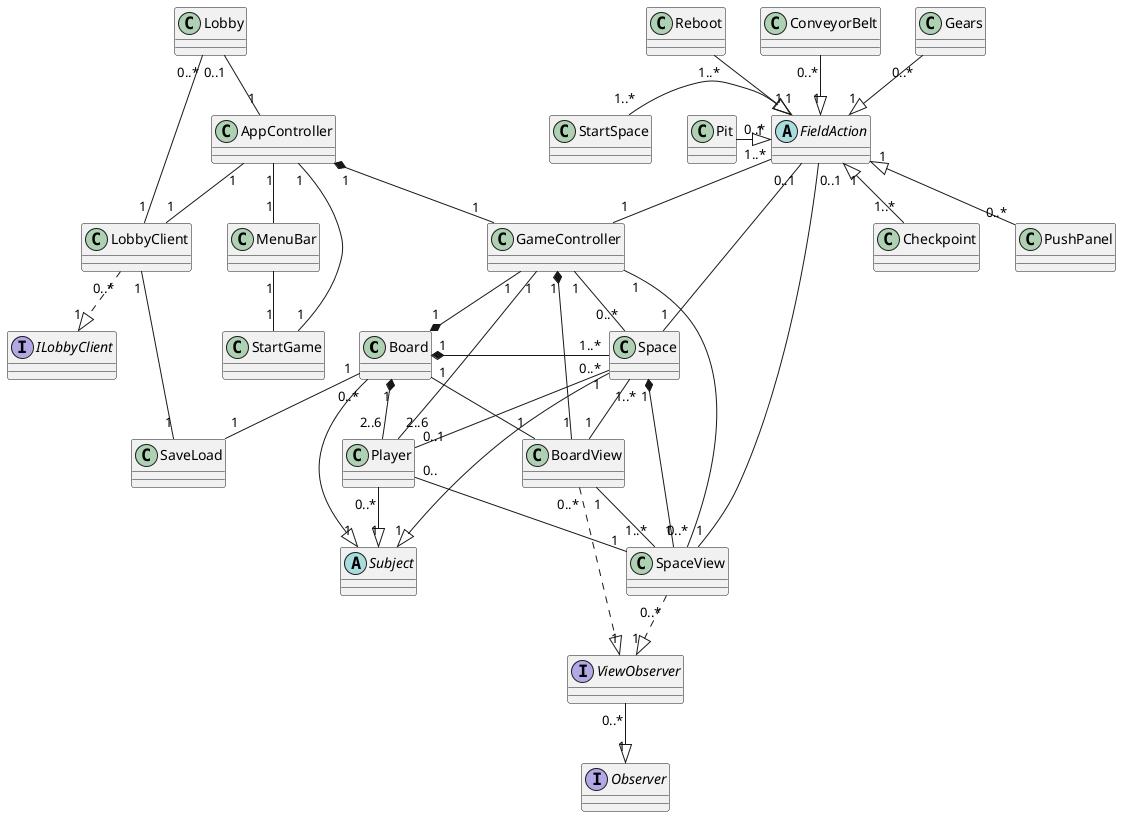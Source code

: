 @startuml
'https://plantuml.com/class-diagram

class Board
class Player
class Space
class GameController
class AppController
interface ViewObserver
class LobbyClient
class SaveLoad
class BoardView
class SpaceView
class MenuBar
class StartGame
abstract class FieldAction
interface Observer
abstract class Subject
class Reboot
class StartSpace
class ConveyorBelt
class Pit
class Gears
class Checkpoint
class PushPanel
class Lobby
interface ILobbyClient


AppController"1" - "1"StartGame
AppController"1" *-- "1"GameController
AppController"1" --  "1"LobbyClient
GameController"1"  --* "1"Board
GameController"1" *--  "1"BoardView
BoardView"0..*"  ..|>  "1"ViewObserver
SpaceView"0..*" ..|> "1"ViewObserver
AppController"1" -- "1"MenuBar
Board"1" -- "1"BoardView
LobbyClient"1"-- "1"SaveLoad
Board"1" -- "1"SaveLoad
ViewObserver"0..*" --|> "1"Observer
Reboot"1..*" --|> "1"FieldAction
StartSpace"1..*" -|> "1"FieldAction
ConveyorBelt"0..*" --|> "1"FieldAction
Pit "0..*" -|> "1"FieldAction
Gears "0..*" --|> "1"FieldAction
FieldAction"1" <|-- "1..*" Checkpoint
FieldAction"1" <|-- "0..*"PushPanel
LobbyClient"0..*" ..|> "1"ILobbyClient
Lobby"0..*" -- "1"LobbyClient
Lobby"0..1" -- "1"AppController
Board"0..*" --|> "1"Subject
Player"0..*" --|> "1"Subject
Space"0..*" --|> "1"Subject
Board"1" *- "1..*"Space
Space"1" - "0..1"Player
Player"0.." -- "1"SpaceView
Space"1" *-- "1"SpaceView
Space"1..*" -- "1"BoardView
GameController"1" -- "0..*"Space
GameController"1" -- "2..6"Player
FieldAction"1..*" -- "1"GameController
BoardView"1" -- "1..*"SpaceView
MenuBar"1" -- "1"StartGame
FieldAction"0..1" - "1"SpaceView
GameController"1" -- "0..*"SpaceView
Player"2..6" --* "1" Board
FieldAction "0..1" -- "1" Space

@enduml